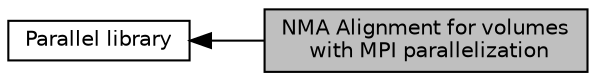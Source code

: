 digraph "NMA Alignment for volumes with  MPI parallelization"
{
  edge [fontname="Helvetica",fontsize="10",labelfontname="Helvetica",labelfontsize="10"];
  node [fontname="Helvetica",fontsize="10",shape=record];
  rankdir=LR;
  Node0 [label="NMA Alignment for volumes\l with  MPI parallelization",height=0.2,width=0.4,color="black", fillcolor="grey75", style="filled", fontcolor="black"];
  Node1 [label="Parallel library",height=0.2,width=0.4,color="black", fillcolor="white", style="filled",URL="$group__ParallelLibrary.html"];
  Node1->Node0 [shape=plaintext, dir="back", style="solid"];
}
